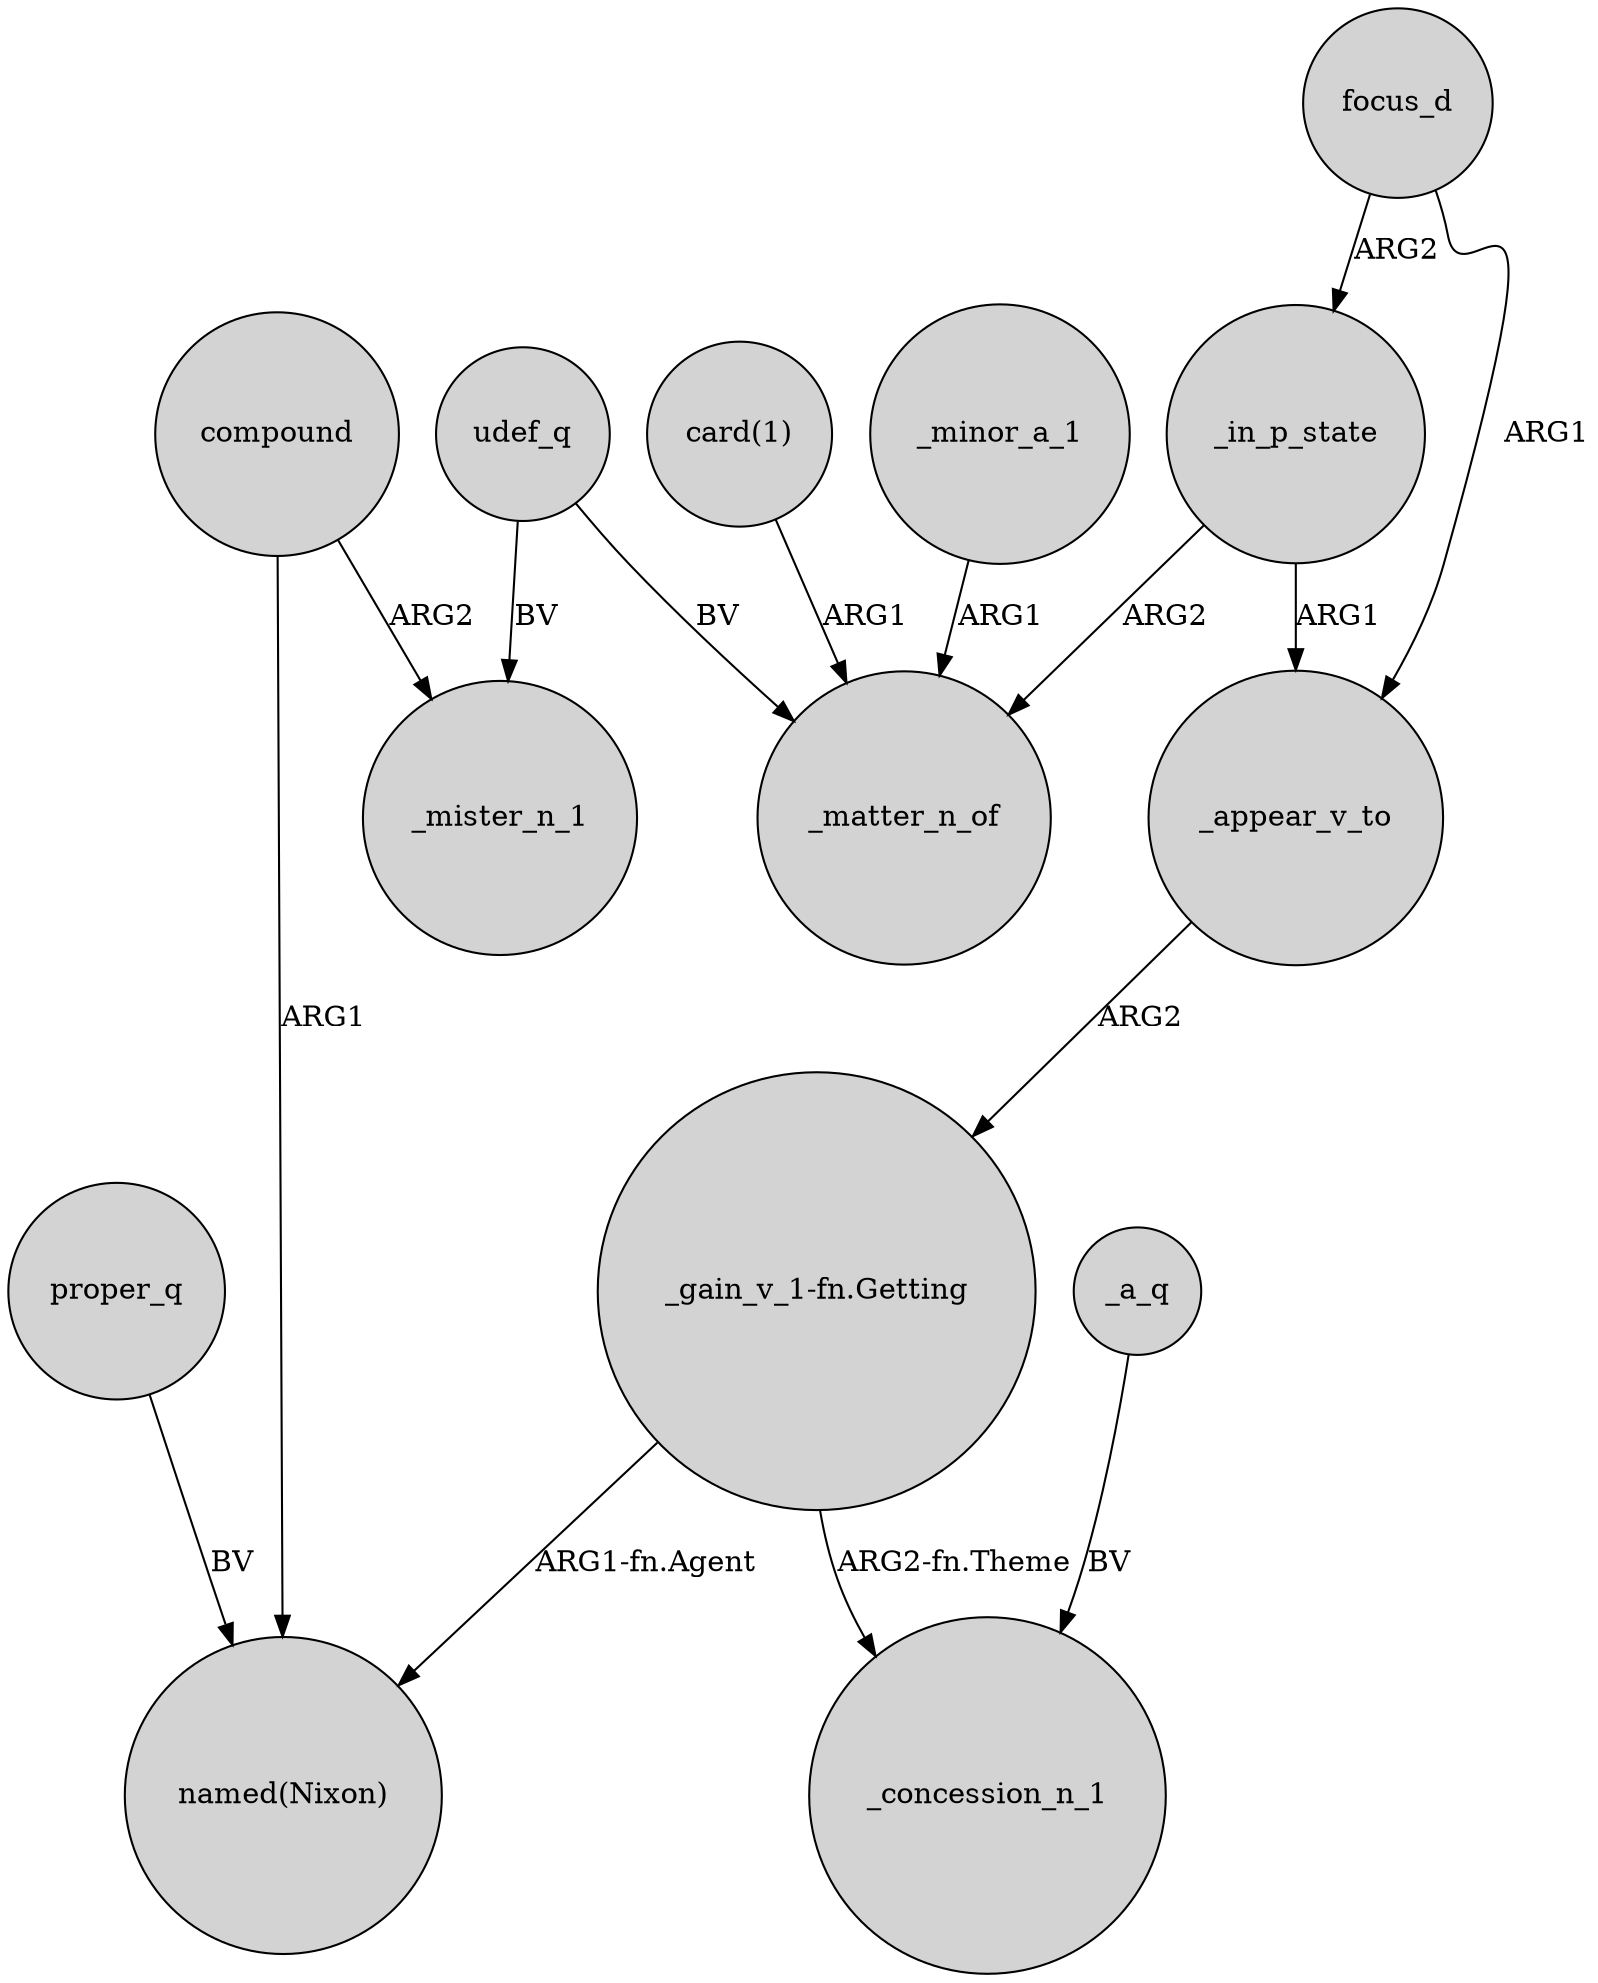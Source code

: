 digraph {
	node [shape=circle style=filled]
	udef_q -> _matter_n_of [label=BV]
	udef_q -> _mister_n_1 [label=BV]
	_in_p_state -> _appear_v_to [label=ARG1]
	proper_q -> "named(Nixon)" [label=BV]
	"_gain_v_1-fn.Getting" -> "named(Nixon)" [label="ARG1-fn.Agent"]
	"_gain_v_1-fn.Getting" -> _concession_n_1 [label="ARG2-fn.Theme"]
	focus_d -> _appear_v_to [label=ARG1]
	_appear_v_to -> "_gain_v_1-fn.Getting" [label=ARG2]
	_in_p_state -> _matter_n_of [label=ARG2]
	"card(1)" -> _matter_n_of [label=ARG1]
	compound -> "named(Nixon)" [label=ARG1]
	compound -> _mister_n_1 [label=ARG2]
	_a_q -> _concession_n_1 [label=BV]
	focus_d -> _in_p_state [label=ARG2]
	_minor_a_1 -> _matter_n_of [label=ARG1]
}
